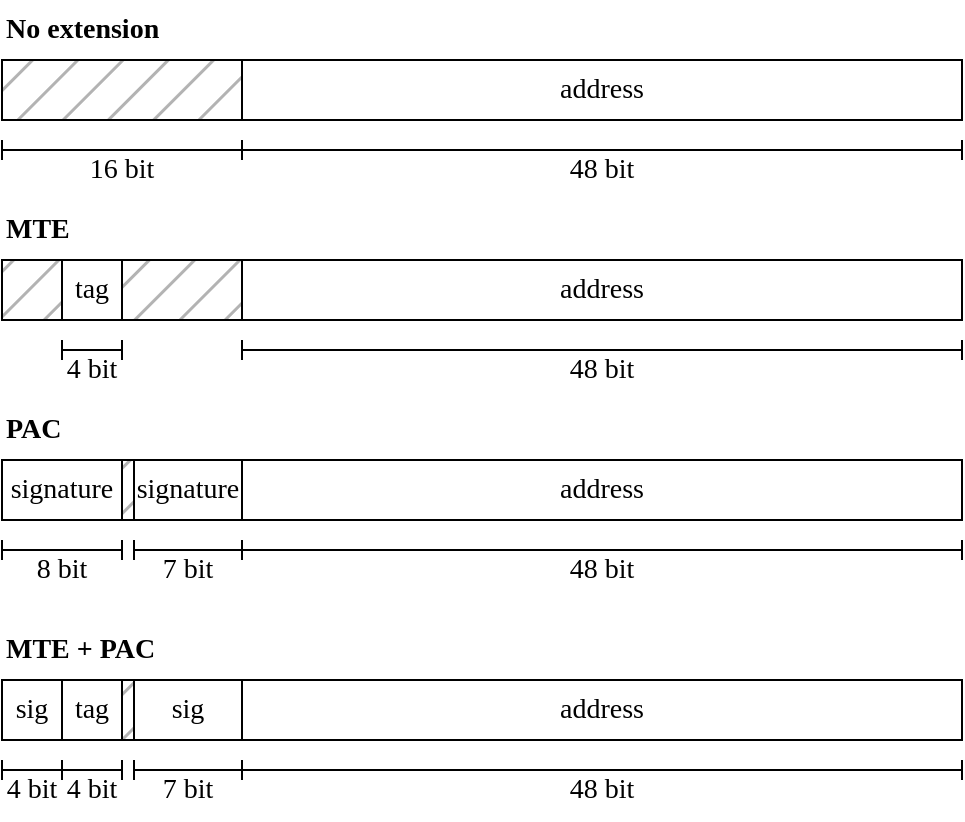 <mxfile version="24.1.0" type="device">
  <diagram name="Page-1" id="95cnKtvzo_szJ51asuck">
    <mxGraphModel dx="741" dy="443" grid="1" gridSize="10" guides="1" tooltips="1" connect="1" arrows="1" fold="1" page="1" pageScale="1" pageWidth="1920" pageHeight="1080" math="0" shadow="0">
      <root>
        <mxCell id="0" />
        <mxCell id="1" parent="0" />
        <mxCell id="rL5AhmuF6cbK-rhVGE2t-21" value="" style="rounded=0;whiteSpace=wrap;html=1;fillStyle=hatch;fillColor=#B3B3B3;fontFamily=Computer Modern;" parent="1" vertex="1">
          <mxGeometry x="40" y="90" width="120" height="30" as="geometry" />
        </mxCell>
        <mxCell id="rL5AhmuF6cbK-rhVGE2t-22" value="" style="rounded=0;whiteSpace=wrap;html=1;" parent="1" vertex="1">
          <mxGeometry x="160" y="90" width="360" height="30" as="geometry" />
        </mxCell>
        <mxCell id="rL5AhmuF6cbK-rhVGE2t-23" value="" style="shape=crossbar;whiteSpace=wrap;html=1;rounded=1;" parent="1" vertex="1">
          <mxGeometry x="40" y="130" width="120" height="10" as="geometry" />
        </mxCell>
        <mxCell id="rL5AhmuF6cbK-rhVGE2t-24" value="" style="shape=crossbar;whiteSpace=wrap;html=1;rounded=1;" parent="1" vertex="1">
          <mxGeometry x="160" y="130" width="360" height="10" as="geometry" />
        </mxCell>
        <mxCell id="rL5AhmuF6cbK-rhVGE2t-26" value="address" style="text;html=1;strokeColor=none;fillColor=none;align=center;verticalAlign=middle;whiteSpace=wrap;rounded=0;fontFamily=Computer Modern;fontSize=14;" parent="1" vertex="1">
          <mxGeometry x="310" y="90" width="60" height="30" as="geometry" />
        </mxCell>
        <mxCell id="rL5AhmuF6cbK-rhVGE2t-27" value="16 bit" style="text;html=1;strokeColor=none;fillColor=none;align=center;verticalAlign=middle;whiteSpace=wrap;rounded=0;fontFamily=Computer Modern;fontSize=14;" parent="1" vertex="1">
          <mxGeometry x="40" y="130" width="120" height="30" as="geometry" />
        </mxCell>
        <mxCell id="rL5AhmuF6cbK-rhVGE2t-28" value="48 bit" style="text;html=1;strokeColor=none;fillColor=none;align=center;verticalAlign=middle;whiteSpace=wrap;rounded=0;fontFamily=Computer Modern;fontSize=14;" parent="1" vertex="1">
          <mxGeometry x="310" y="130" width="60" height="30" as="geometry" />
        </mxCell>
        <mxCell id="2nknXjrb5gbH7j1WtRy_-1" value="" style="rounded=0;whiteSpace=wrap;html=1;fillStyle=hatch;fillColor=#B3B3B3;fontFamily=Computer Modern;" parent="1" vertex="1">
          <mxGeometry x="40" y="190" width="120" height="30" as="geometry" />
        </mxCell>
        <mxCell id="2nknXjrb5gbH7j1WtRy_-2" value="address" style="rounded=0;whiteSpace=wrap;html=1;fontSize=14;fontFamily=Computer Modern;" parent="1" vertex="1">
          <mxGeometry x="160" y="190" width="360" height="30" as="geometry" />
        </mxCell>
        <mxCell id="2nknXjrb5gbH7j1WtRy_-3" value="" style="shape=crossbar;whiteSpace=wrap;html=1;rounded=1;" parent="1" vertex="1">
          <mxGeometry x="70" y="230" width="30" height="10" as="geometry" />
        </mxCell>
        <mxCell id="2nknXjrb5gbH7j1WtRy_-4" value="" style="shape=crossbar;whiteSpace=wrap;html=1;rounded=1;" parent="1" vertex="1">
          <mxGeometry x="160" y="230" width="360" height="10" as="geometry" />
        </mxCell>
        <mxCell id="2nknXjrb5gbH7j1WtRy_-5" value="4 bit" style="text;html=1;strokeColor=none;fillColor=none;align=center;verticalAlign=middle;whiteSpace=wrap;rounded=0;fontFamily=Computer Modern;fontSize=14;" parent="1" vertex="1">
          <mxGeometry x="70" y="230" width="30" height="30" as="geometry" />
        </mxCell>
        <mxCell id="2nknXjrb5gbH7j1WtRy_-6" value="48 bit" style="text;html=1;strokeColor=none;fillColor=none;align=center;verticalAlign=middle;whiteSpace=wrap;rounded=0;fontFamily=Computer Modern;fontSize=14;" parent="1" vertex="1">
          <mxGeometry x="310" y="230" width="60" height="30" as="geometry" />
        </mxCell>
        <mxCell id="2nknXjrb5gbH7j1WtRy_-7" value="tag" style="rounded=0;whiteSpace=wrap;html=1;fontSize=14;fontFamily=Computer Modern;" parent="1" vertex="1">
          <mxGeometry x="70" y="190" width="30" height="30" as="geometry" />
        </mxCell>
        <mxCell id="2nknXjrb5gbH7j1WtRy_-8" value="MTE" style="text;html=1;strokeColor=none;fillColor=none;align=left;verticalAlign=middle;whiteSpace=wrap;rounded=0;fontSize=14;fontFamily=Computer Modern;fontStyle=1" parent="1" vertex="1">
          <mxGeometry x="40" y="160" width="60" height="30" as="geometry" />
        </mxCell>
        <mxCell id="2nknXjrb5gbH7j1WtRy_-9" value="No extension" style="text;html=1;strokeColor=none;fillColor=none;align=left;verticalAlign=middle;whiteSpace=wrap;rounded=0;fontSize=14;fontFamily=Computer Modern;fontStyle=1" parent="1" vertex="1">
          <mxGeometry x="40" y="60" width="100" height="30" as="geometry" />
        </mxCell>
        <mxCell id="2nknXjrb5gbH7j1WtRy_-10" value="" style="rounded=0;whiteSpace=wrap;html=1;fillStyle=hatch;fillColor=#B3B3B3;fontFamily=Computer Modern;" parent="1" vertex="1">
          <mxGeometry x="100" y="290" width="6" height="30" as="geometry" />
        </mxCell>
        <mxCell id="2nknXjrb5gbH7j1WtRy_-11" value="address" style="rounded=0;whiteSpace=wrap;html=1;fontSize=14;fontFamily=Computer Modern;" parent="1" vertex="1">
          <mxGeometry x="160" y="290" width="360" height="30" as="geometry" />
        </mxCell>
        <mxCell id="2nknXjrb5gbH7j1WtRy_-12" value="" style="shape=crossbar;whiteSpace=wrap;html=1;rounded=1;" parent="1" vertex="1">
          <mxGeometry x="40" y="330" width="60" height="10" as="geometry" />
        </mxCell>
        <mxCell id="2nknXjrb5gbH7j1WtRy_-13" value="" style="shape=crossbar;whiteSpace=wrap;html=1;rounded=1;" parent="1" vertex="1">
          <mxGeometry x="160" y="330" width="360" height="10" as="geometry" />
        </mxCell>
        <mxCell id="2nknXjrb5gbH7j1WtRy_-14" value="8 bit" style="text;html=1;strokeColor=none;fillColor=none;align=center;verticalAlign=middle;whiteSpace=wrap;rounded=0;fontFamily=Computer Modern;fontSize=14;" parent="1" vertex="1">
          <mxGeometry x="40" y="330" width="60" height="30" as="geometry" />
        </mxCell>
        <mxCell id="2nknXjrb5gbH7j1WtRy_-15" value="48 bit" style="text;html=1;strokeColor=none;fillColor=none;align=center;verticalAlign=middle;whiteSpace=wrap;rounded=0;fontFamily=Computer Modern;fontSize=14;" parent="1" vertex="1">
          <mxGeometry x="310" y="330" width="60" height="30" as="geometry" />
        </mxCell>
        <mxCell id="2nknXjrb5gbH7j1WtRy_-16" value="signature" style="rounded=0;whiteSpace=wrap;html=1;fontSize=14;fontFamily=Computer Modern;" parent="1" vertex="1">
          <mxGeometry x="40" y="290" width="60" height="30" as="geometry" />
        </mxCell>
        <mxCell id="2nknXjrb5gbH7j1WtRy_-17" value="signature" style="rounded=0;whiteSpace=wrap;html=1;fontSize=14;fontFamily=Computer Modern;" parent="1" vertex="1">
          <mxGeometry x="106" y="290" width="54" height="30" as="geometry" />
        </mxCell>
        <mxCell id="2nknXjrb5gbH7j1WtRy_-18" value="" style="shape=crossbar;whiteSpace=wrap;html=1;rounded=1;" parent="1" vertex="1">
          <mxGeometry x="106" y="330" width="54" height="10" as="geometry" />
        </mxCell>
        <mxCell id="2nknXjrb5gbH7j1WtRy_-19" value="7 bit" style="text;html=1;strokeColor=none;fillColor=none;align=center;verticalAlign=middle;whiteSpace=wrap;rounded=0;fontFamily=Computer Modern;fontSize=14;" parent="1" vertex="1">
          <mxGeometry x="106" y="330" width="54" height="30" as="geometry" />
        </mxCell>
        <mxCell id="2nknXjrb5gbH7j1WtRy_-20" value="PAC" style="text;html=1;strokeColor=none;fillColor=none;align=left;verticalAlign=middle;whiteSpace=wrap;rounded=0;fontSize=14;fontFamily=Computer Modern;fontStyle=1" parent="1" vertex="1">
          <mxGeometry x="40" y="260" width="60" height="30" as="geometry" />
        </mxCell>
        <mxCell id="2nknXjrb5gbH7j1WtRy_-21" value="" style="rounded=0;whiteSpace=wrap;html=1;fillStyle=hatch;fillColor=#B3B3B3;fontFamily=Computer Modern;" parent="1" vertex="1">
          <mxGeometry x="100" y="400" width="6" height="30" as="geometry" />
        </mxCell>
        <mxCell id="2nknXjrb5gbH7j1WtRy_-22" value="address" style="rounded=0;whiteSpace=wrap;html=1;fontSize=14;fontFamily=Computer Modern;" parent="1" vertex="1">
          <mxGeometry x="160" y="400" width="360" height="30" as="geometry" />
        </mxCell>
        <mxCell id="2nknXjrb5gbH7j1WtRy_-23" value="" style="shape=crossbar;whiteSpace=wrap;html=1;rounded=1;" parent="1" vertex="1">
          <mxGeometry x="40" y="440" width="30" height="10" as="geometry" />
        </mxCell>
        <mxCell id="2nknXjrb5gbH7j1WtRy_-24" value="" style="shape=crossbar;whiteSpace=wrap;html=1;rounded=1;" parent="1" vertex="1">
          <mxGeometry x="160" y="440" width="360" height="10" as="geometry" />
        </mxCell>
        <mxCell id="2nknXjrb5gbH7j1WtRy_-25" value="4&amp;nbsp;bit" style="text;html=1;strokeColor=none;fillColor=none;align=center;verticalAlign=middle;whiteSpace=wrap;rounded=0;fontFamily=Computer Modern;fontSize=14;" parent="1" vertex="1">
          <mxGeometry x="40" y="440" width="30" height="30" as="geometry" />
        </mxCell>
        <mxCell id="2nknXjrb5gbH7j1WtRy_-26" value="48 bit" style="text;html=1;strokeColor=none;fillColor=none;align=center;verticalAlign=middle;whiteSpace=wrap;rounded=0;fontFamily=Computer Modern;fontSize=14;" parent="1" vertex="1">
          <mxGeometry x="310" y="440" width="60" height="30" as="geometry" />
        </mxCell>
        <mxCell id="2nknXjrb5gbH7j1WtRy_-27" value="sig" style="rounded=0;whiteSpace=wrap;html=1;fontSize=14;fontFamily=Computer Modern;" parent="1" vertex="1">
          <mxGeometry x="40" y="400" width="30" height="30" as="geometry" />
        </mxCell>
        <mxCell id="2nknXjrb5gbH7j1WtRy_-28" value="sig" style="rounded=0;whiteSpace=wrap;html=1;fontSize=14;fontFamily=Computer Modern;" parent="1" vertex="1">
          <mxGeometry x="106" y="400" width="54" height="30" as="geometry" />
        </mxCell>
        <mxCell id="2nknXjrb5gbH7j1WtRy_-29" value="" style="shape=crossbar;whiteSpace=wrap;html=1;rounded=1;" parent="1" vertex="1">
          <mxGeometry x="106" y="440" width="54" height="10" as="geometry" />
        </mxCell>
        <mxCell id="2nknXjrb5gbH7j1WtRy_-30" value="7 bit" style="text;html=1;strokeColor=none;fillColor=none;align=center;verticalAlign=middle;whiteSpace=wrap;rounded=0;fontFamily=Computer Modern;fontSize=14;" parent="1" vertex="1">
          <mxGeometry x="106" y="440" width="54" height="30" as="geometry" />
        </mxCell>
        <mxCell id="2nknXjrb5gbH7j1WtRy_-31" value="" style="shape=crossbar;whiteSpace=wrap;html=1;rounded=1;" parent="1" vertex="1">
          <mxGeometry x="70" y="440" width="30" height="10" as="geometry" />
        </mxCell>
        <mxCell id="2nknXjrb5gbH7j1WtRy_-32" value="4&amp;nbsp;bit" style="text;html=1;strokeColor=none;fillColor=none;align=center;verticalAlign=middle;whiteSpace=wrap;rounded=0;fontFamily=Computer Modern;fontSize=14;" parent="1" vertex="1">
          <mxGeometry x="70" y="440" width="30" height="30" as="geometry" />
        </mxCell>
        <mxCell id="2nknXjrb5gbH7j1WtRy_-33" value="tag" style="rounded=0;whiteSpace=wrap;html=1;fontSize=14;fontFamily=Computer Modern;" parent="1" vertex="1">
          <mxGeometry x="70" y="400" width="30" height="30" as="geometry" />
        </mxCell>
        <mxCell id="2nknXjrb5gbH7j1WtRy_-34" value="MTE + PAC" style="text;html=1;strokeColor=none;fillColor=none;align=left;verticalAlign=middle;whiteSpace=wrap;rounded=0;fontSize=14;fontFamily=Computer Modern;fontStyle=1" parent="1" vertex="1">
          <mxGeometry x="40" y="370" width="130" height="30" as="geometry" />
        </mxCell>
      </root>
    </mxGraphModel>
  </diagram>
</mxfile>
